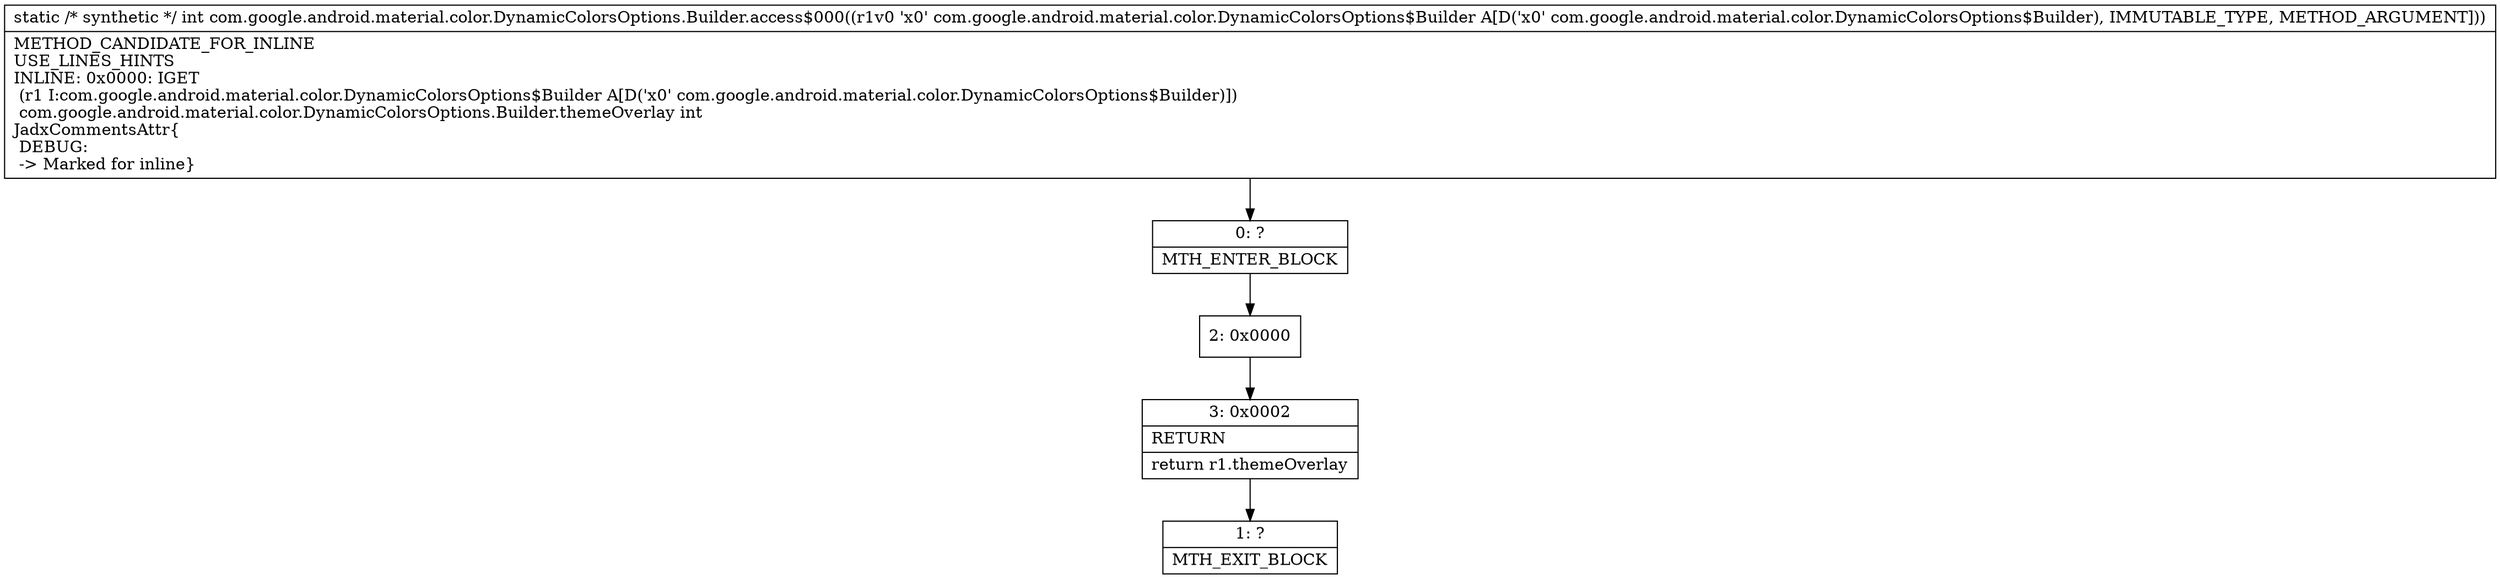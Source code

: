 digraph "CFG forcom.google.android.material.color.DynamicColorsOptions.Builder.access$000(Lcom\/google\/android\/material\/color\/DynamicColorsOptions$Builder;)I" {
Node_0 [shape=record,label="{0\:\ ?|MTH_ENTER_BLOCK\l}"];
Node_2 [shape=record,label="{2\:\ 0x0000}"];
Node_3 [shape=record,label="{3\:\ 0x0002|RETURN\l|return r1.themeOverlay\l}"];
Node_1 [shape=record,label="{1\:\ ?|MTH_EXIT_BLOCK\l}"];
MethodNode[shape=record,label="{static \/* synthetic *\/ int com.google.android.material.color.DynamicColorsOptions.Builder.access$000((r1v0 'x0' com.google.android.material.color.DynamicColorsOptions$Builder A[D('x0' com.google.android.material.color.DynamicColorsOptions$Builder), IMMUTABLE_TYPE, METHOD_ARGUMENT]))  | METHOD_CANDIDATE_FOR_INLINE\lUSE_LINES_HINTS\lINLINE: 0x0000: IGET  \l  (r1 I:com.google.android.material.color.DynamicColorsOptions$Builder A[D('x0' com.google.android.material.color.DynamicColorsOptions$Builder)])\l com.google.android.material.color.DynamicColorsOptions.Builder.themeOverlay int\lJadxCommentsAttr\{\l DEBUG: \l \-\> Marked for inline\}\l}"];
MethodNode -> Node_0;Node_0 -> Node_2;
Node_2 -> Node_3;
Node_3 -> Node_1;
}

